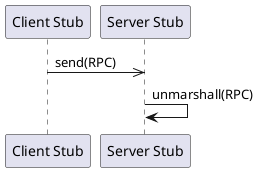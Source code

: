 @startuml


participant "Client Stub" as CS
participant "Server Stub" as SerS

CS ->> SerS: send(RPC)
SerS -> SerS: unmarshall(RPC)

@enduml
